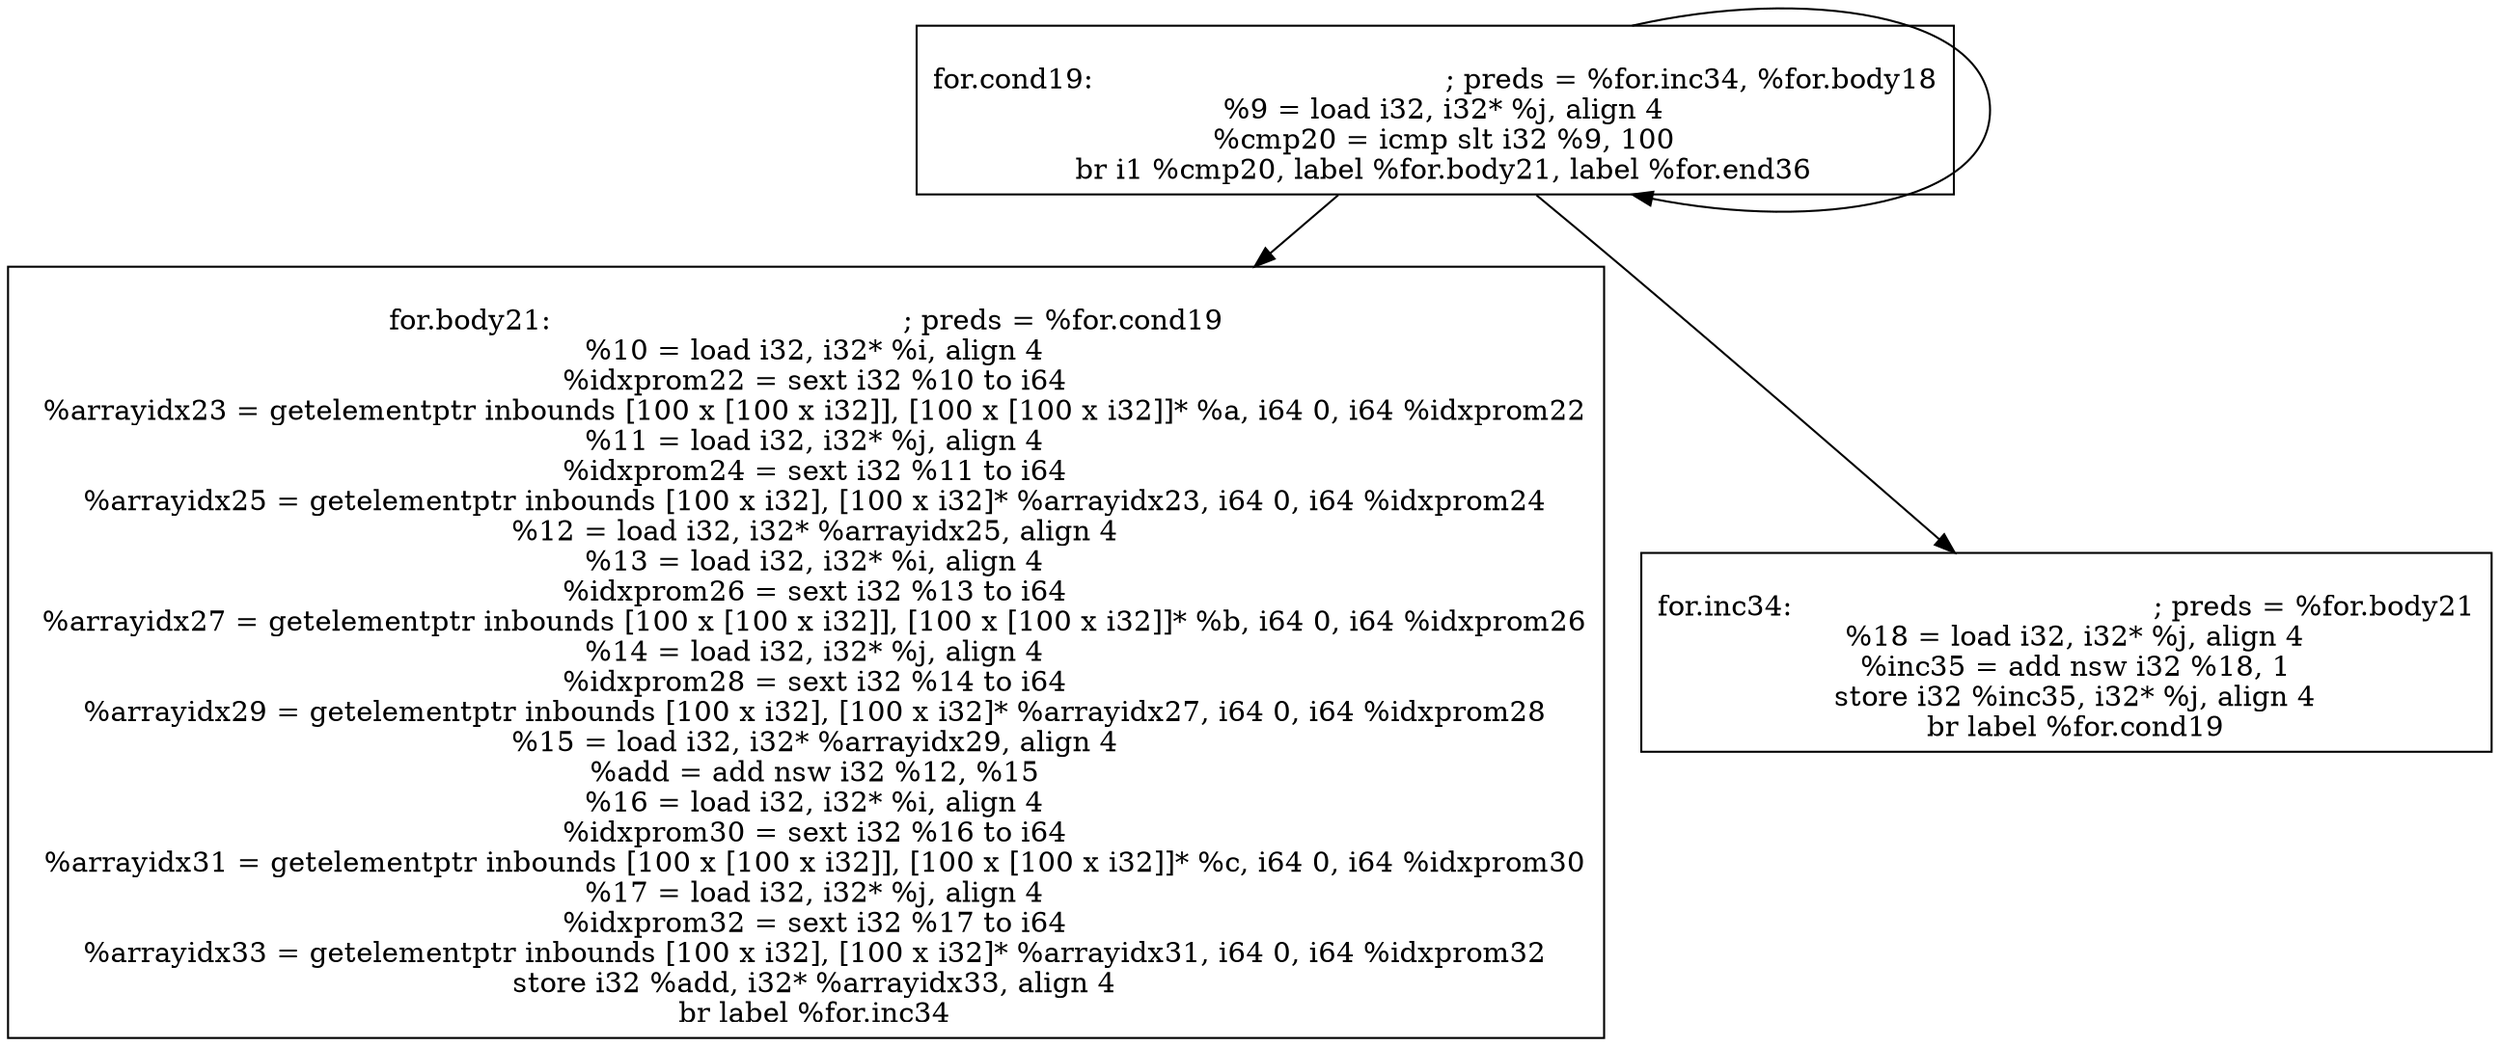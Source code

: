 
digraph G {


node222 [label="
for.body21:                                       ; preds = %for.cond19
  %10 = load i32, i32* %i, align 4
  %idxprom22 = sext i32 %10 to i64
  %arrayidx23 = getelementptr inbounds [100 x [100 x i32]], [100 x [100 x i32]]* %a, i64 0, i64 %idxprom22
  %11 = load i32, i32* %j, align 4
  %idxprom24 = sext i32 %11 to i64
  %arrayidx25 = getelementptr inbounds [100 x i32], [100 x i32]* %arrayidx23, i64 0, i64 %idxprom24
  %12 = load i32, i32* %arrayidx25, align 4
  %13 = load i32, i32* %i, align 4
  %idxprom26 = sext i32 %13 to i64
  %arrayidx27 = getelementptr inbounds [100 x [100 x i32]], [100 x [100 x i32]]* %b, i64 0, i64 %idxprom26
  %14 = load i32, i32* %j, align 4
  %idxprom28 = sext i32 %14 to i64
  %arrayidx29 = getelementptr inbounds [100 x i32], [100 x i32]* %arrayidx27, i64 0, i64 %idxprom28
  %15 = load i32, i32* %arrayidx29, align 4
  %add = add nsw i32 %12, %15
  %16 = load i32, i32* %i, align 4
  %idxprom30 = sext i32 %16 to i64
  %arrayidx31 = getelementptr inbounds [100 x [100 x i32]], [100 x [100 x i32]]* %c, i64 0, i64 %idxprom30
  %17 = load i32, i32* %j, align 4
  %idxprom32 = sext i32 %17 to i64
  %arrayidx33 = getelementptr inbounds [100 x i32], [100 x i32]* %arrayidx31, i64 0, i64 %idxprom32
  store i32 %add, i32* %arrayidx33, align 4
  br label %for.inc34
",shape=rectangle ]
node220 [label="
for.inc34:                                        ; preds = %for.body21
  %18 = load i32, i32* %j, align 4
  %inc35 = add nsw i32 %18, 1
  store i32 %inc35, i32* %j, align 4
  br label %for.cond19
",shape=rectangle ]
node221 [label="
for.cond19:                                       ; preds = %for.inc34, %for.body18
  %9 = load i32, i32* %j, align 4
  %cmp20 = icmp slt i32 %9, 100
  br i1 %cmp20, label %for.body21, label %for.end36
",shape=rectangle ]

node221->node222 [ ]
node221->node220 [ ]
node221->node221 [ ]


}
